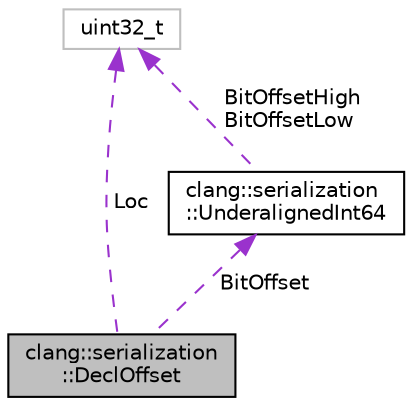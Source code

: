 digraph "clang::serialization::DeclOffset"
{
 // LATEX_PDF_SIZE
  bgcolor="transparent";
  edge [fontname="Helvetica",fontsize="10",labelfontname="Helvetica",labelfontsize="10"];
  node [fontname="Helvetica",fontsize="10",shape=record];
  Node1 [label="clang::serialization\l::DeclOffset",height=0.2,width=0.4,color="black", fillcolor="grey75", style="filled", fontcolor="black",tooltip="Source location and bit offset of a declaration."];
  Node2 -> Node1 [dir="back",color="darkorchid3",fontsize="10",style="dashed",label=" Loc" ,fontname="Helvetica"];
  Node2 [label="uint32_t",height=0.2,width=0.4,color="grey75",tooltip=" "];
  Node3 -> Node1 [dir="back",color="darkorchid3",fontsize="10",style="dashed",label=" BitOffset" ,fontname="Helvetica"];
  Node3 [label="clang::serialization\l::UnderalignedInt64",height=0.2,width=0.4,color="black",URL="$structclang_1_1serialization_1_1UnderalignedInt64.html",tooltip="Offset in the AST file."];
  Node2 -> Node3 [dir="back",color="darkorchid3",fontsize="10",style="dashed",label=" BitOffsetHigh\nBitOffsetLow" ,fontname="Helvetica"];
}
